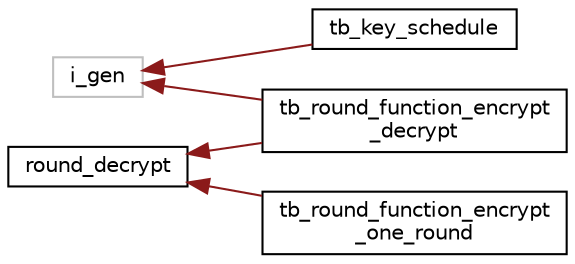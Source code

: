 digraph "Graphical Class Hierarchy"
{
 // INTERACTIVE_SVG=YES
  edge [fontname="Helvetica",fontsize="10",labelfontname="Helvetica",labelfontsize="10"];
  node [fontname="Helvetica",fontsize="10",shape=record];
  rankdir="LR";
  Node12 [label="i_gen",height=0.2,width=0.4,color="grey75", fillcolor="white", style="filled"];
  Node12 -> Node13 [dir="back",color="firebrick4",fontsize="10",style="solid",fontname="Helvetica"];
  Node13 [label="tb_key_schedule",height=0.2,width=0.4,color="black", fillcolor="white", style="filled",URL="$dc/d71/enumtb__key__schedule.html"];
  Node12 -> Node1 [dir="back",color="firebrick4",fontsize="10",style="solid",fontname="Helvetica"];
  Node1 [label="tb_round_function_encrypt\l_decrypt",height=0.2,width=0.4,color="black", fillcolor="white", style="filled",URL="$de/d77/enumtb__round__function__encrypt__decrypt.html"];
  Node0 [label="round_decrypt",height=0.2,width=0.4,color="black", fillcolor="white", style="filled",URL="$d9/d37/enumround__decrypt.html"];
  Node0 -> Node1 [dir="back",color="firebrick4",fontsize="10",style="solid",fontname="Helvetica"];
  Node0 -> Node2 [dir="back",color="firebrick4",fontsize="10",style="solid",fontname="Helvetica"];
  Node2 [label="tb_round_function_encrypt\l_one_round",height=0.2,width=0.4,color="black", fillcolor="white", style="filled",URL="$db/d4d/enumtb__round__function__encrypt__one__round.html"];
}
